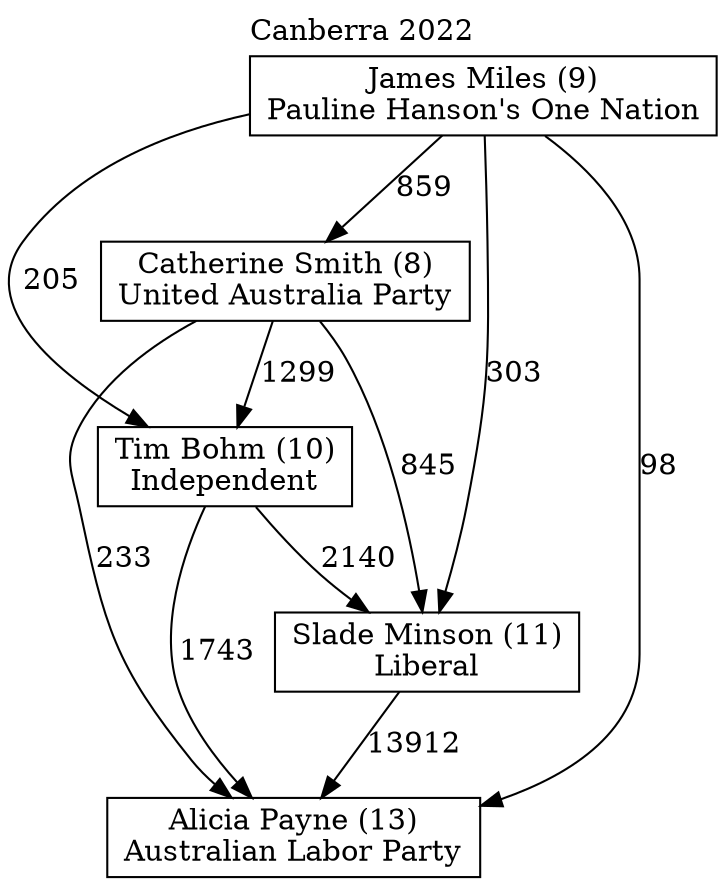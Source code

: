 // House preference flow
digraph "Alicia Payne (13)_Canberra_2022" {
	graph [label="Canberra 2022" labelloc=t mclimit=10]
	node [shape=box]
	"Alicia Payne (13)" [label="Alicia Payne (13)
Australian Labor Party"]
	"Slade Minson (11)" [label="Slade Minson (11)
Liberal"]
	"Tim Bohm (10)" [label="Tim Bohm (10)
Independent"]
	"Catherine Smith (8)" [label="Catherine Smith (8)
United Australia Party"]
	"James Miles (9)" [label="James Miles (9)
Pauline Hanson's One Nation"]
	"Slade Minson (11)" -> "Alicia Payne (13)" [label=13912]
	"Tim Bohm (10)" -> "Slade Minson (11)" [label=2140]
	"Catherine Smith (8)" -> "Tim Bohm (10)" [label=1299]
	"James Miles (9)" -> "Catherine Smith (8)" [label=859]
	"Tim Bohm (10)" -> "Alicia Payne (13)" [label=1743]
	"Catherine Smith (8)" -> "Alicia Payne (13)" [label=233]
	"James Miles (9)" -> "Alicia Payne (13)" [label=98]
	"James Miles (9)" -> "Tim Bohm (10)" [label=205]
	"Catherine Smith (8)" -> "Slade Minson (11)" [label=845]
	"James Miles (9)" -> "Slade Minson (11)" [label=303]
}
